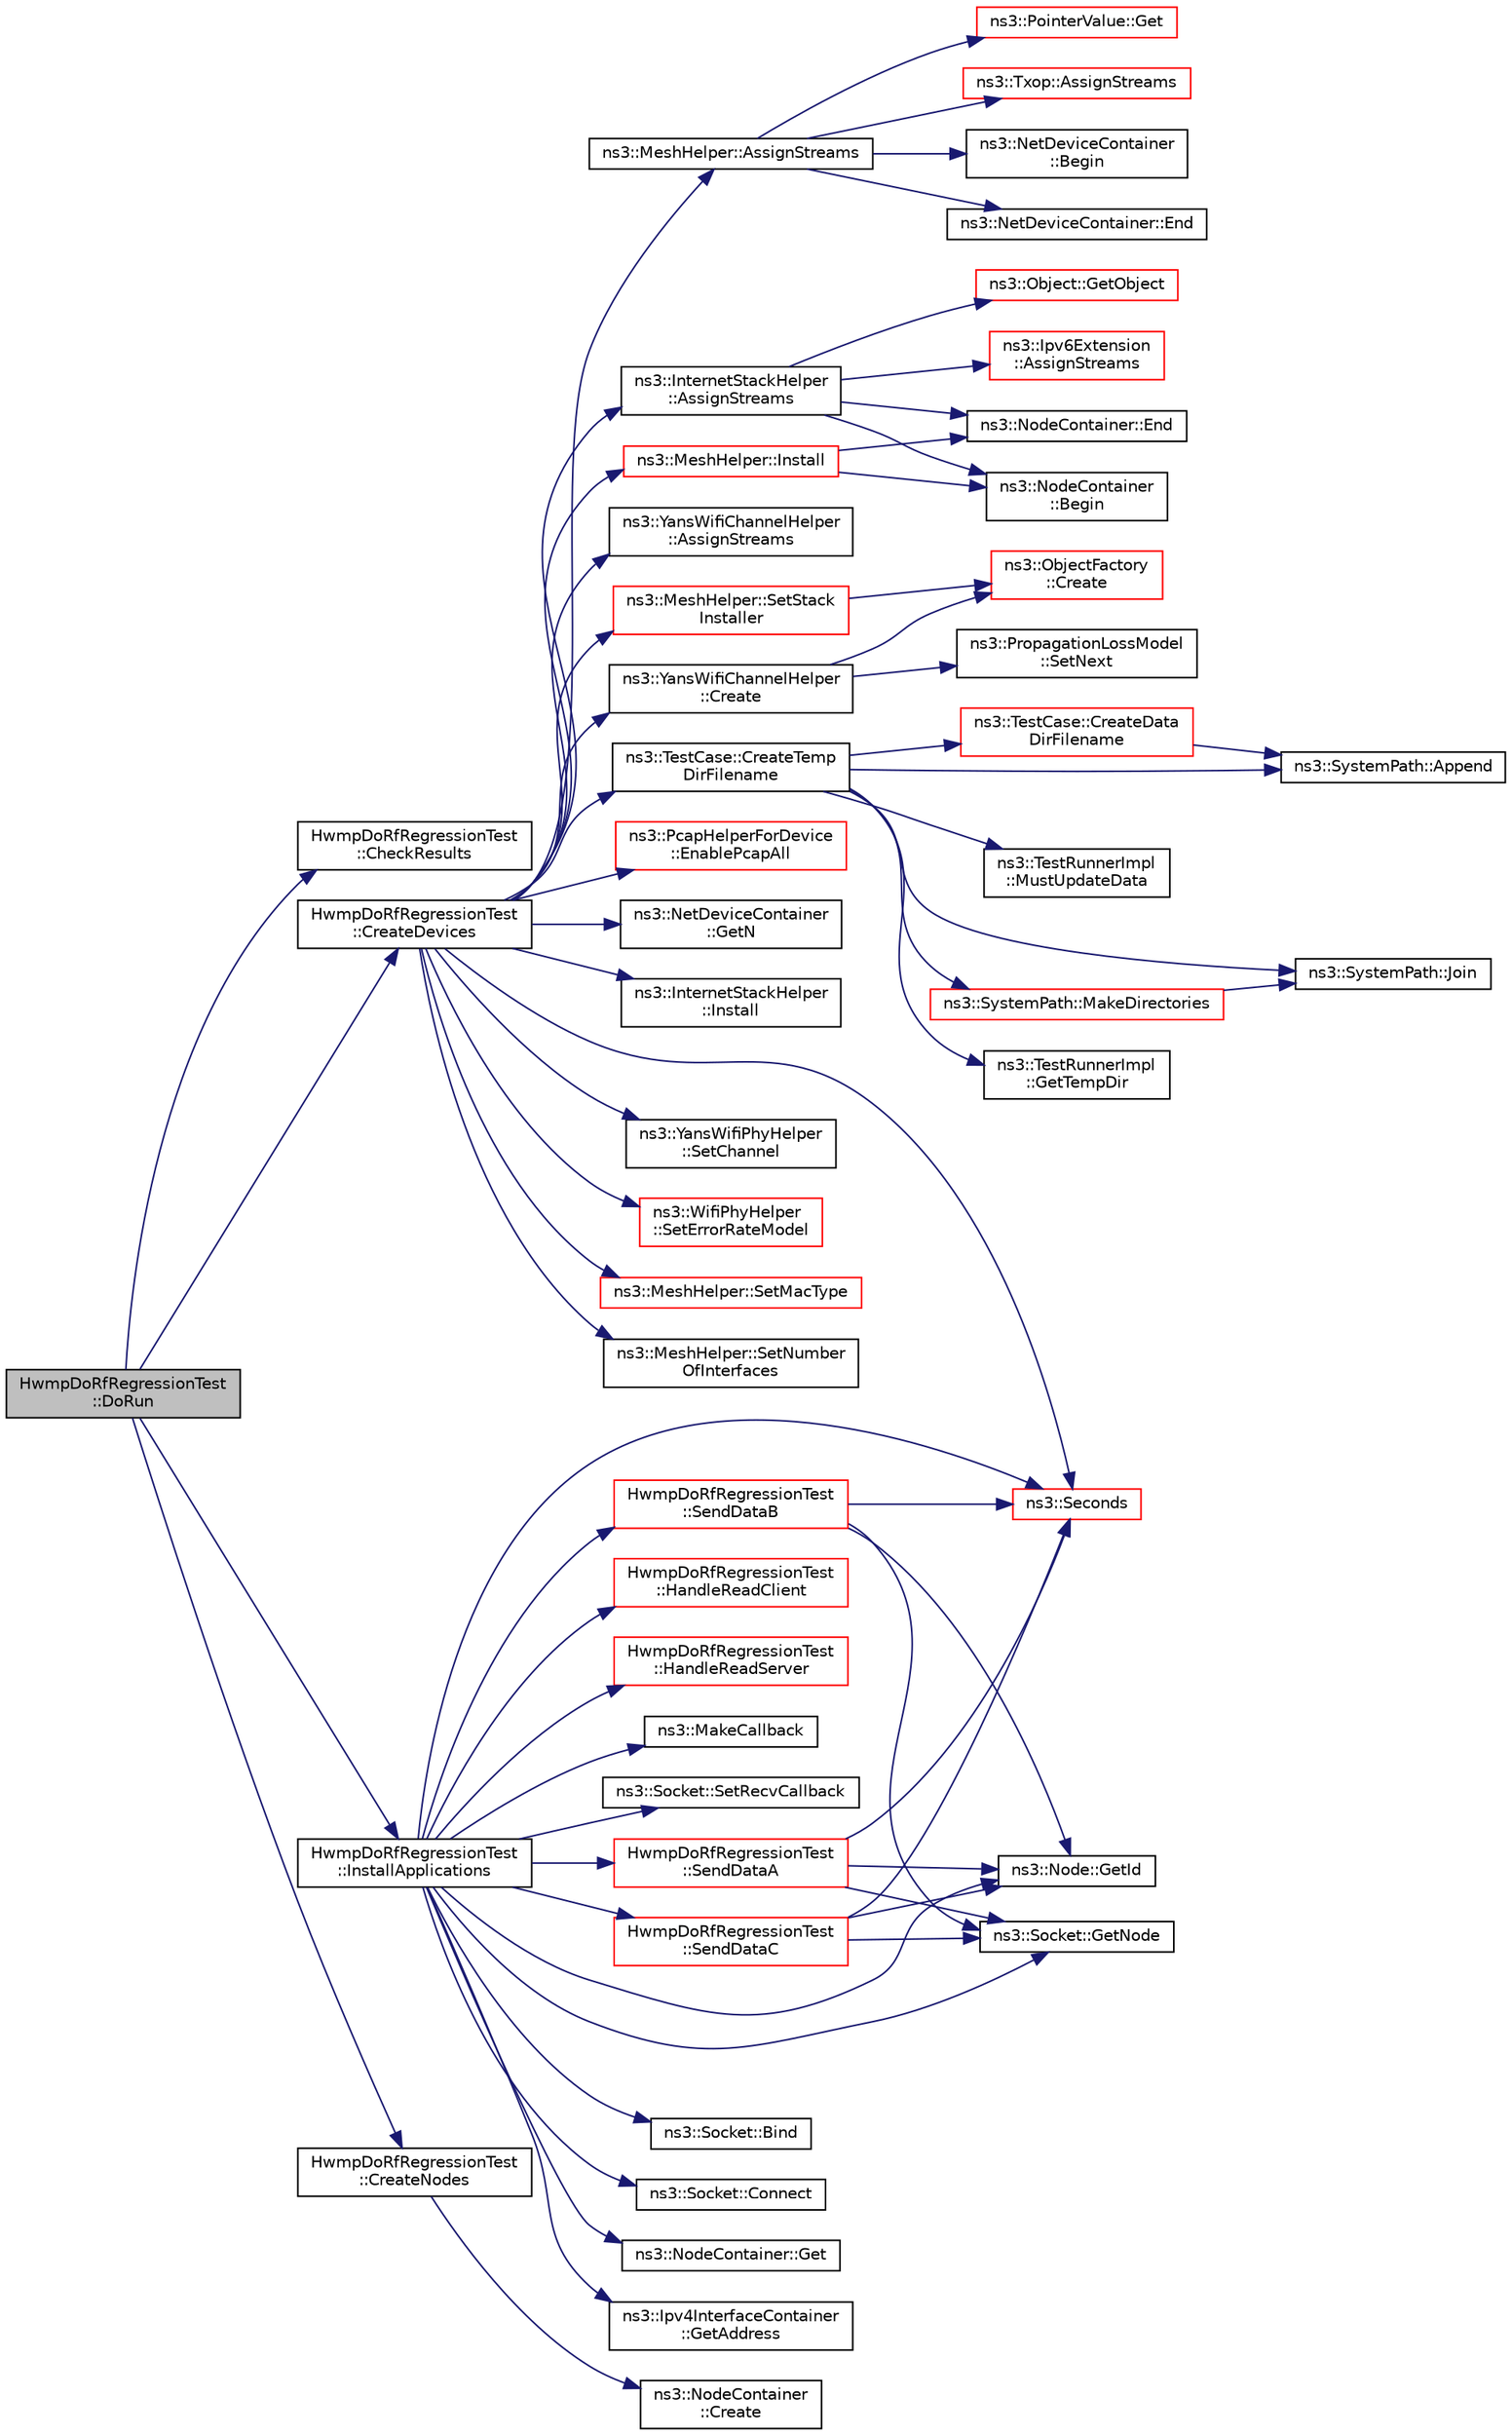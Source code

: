 digraph "HwmpDoRfRegressionTest::DoRun"
{
 // LATEX_PDF_SIZE
  edge [fontname="Helvetica",fontsize="10",labelfontname="Helvetica",labelfontsize="10"];
  node [fontname="Helvetica",fontsize="10",shape=record];
  rankdir="LR";
  Node1 [label="HwmpDoRfRegressionTest\l::DoRun",height=0.2,width=0.4,color="black", fillcolor="grey75", style="filled", fontcolor="black",tooltip="Implementation to actually run this TestCase."];
  Node1 -> Node2 [color="midnightblue",fontsize="10",style="solid",fontname="Helvetica"];
  Node2 [label="HwmpDoRfRegressionTest\l::CheckResults",height=0.2,width=0.4,color="black", fillcolor="white", style="filled",URL="$class_hwmp_do_rf_regression_test.html#a817fd52a29f0d5f0de634bbac4a05c8d",tooltip="Check results function."];
  Node1 -> Node3 [color="midnightblue",fontsize="10",style="solid",fontname="Helvetica"];
  Node3 [label="HwmpDoRfRegressionTest\l::CreateDevices",height=0.2,width=0.4,color="black", fillcolor="white", style="filled",URL="$class_hwmp_do_rf_regression_test.html#a55abac18467e059d3c39fa0de53bc436",tooltip="Create devices function."];
  Node3 -> Node4 [color="midnightblue",fontsize="10",style="solid",fontname="Helvetica"];
  Node4 [label="ns3::MeshHelper::AssignStreams",height=0.2,width=0.4,color="black", fillcolor="white", style="filled",URL="$classns3_1_1_mesh_helper.html#a93e9c88a375a86c621a494aafe68882e",tooltip="Assign a fixed random variable stream number to the random variables used by this model."];
  Node4 -> Node5 [color="midnightblue",fontsize="10",style="solid",fontname="Helvetica"];
  Node5 [label="ns3::Txop::AssignStreams",height=0.2,width=0.4,color="red", fillcolor="white", style="filled",URL="$classns3_1_1_txop.html#a126f23a1b95b7e22840e1128f0457981",tooltip="Assign a fixed random variable stream number to the random variables used by this model."];
  Node4 -> Node13 [color="midnightblue",fontsize="10",style="solid",fontname="Helvetica"];
  Node13 [label="ns3::NetDeviceContainer\l::Begin",height=0.2,width=0.4,color="black", fillcolor="white", style="filled",URL="$classns3_1_1_net_device_container.html#a4ddc336af319061f5b61c515f0453242",tooltip="Get an iterator which refers to the first NetDevice in the container."];
  Node4 -> Node14 [color="midnightblue",fontsize="10",style="solid",fontname="Helvetica"];
  Node14 [label="ns3::NetDeviceContainer::End",height=0.2,width=0.4,color="black", fillcolor="white", style="filled",URL="$classns3_1_1_net_device_container.html#a436d9df206570861f96c3f278eaccb92",tooltip="Get an iterator which indicates past-the-last NetDevice in the container."];
  Node4 -> Node15 [color="midnightblue",fontsize="10",style="solid",fontname="Helvetica"];
  Node15 [label="ns3::PointerValue::Get",height=0.2,width=0.4,color="red", fillcolor="white", style="filled",URL="$classns3_1_1_pointer_value.html#a13334c3a4ada0f439bdad5190a0994c7",tooltip=" "];
  Node3 -> Node17 [color="midnightblue",fontsize="10",style="solid",fontname="Helvetica"];
  Node17 [label="ns3::InternetStackHelper\l::AssignStreams",height=0.2,width=0.4,color="black", fillcolor="white", style="filled",URL="$classns3_1_1_internet_stack_helper.html#a63c904e832a2f17e036338db4aa2f1b8",tooltip="Assign a fixed random variable stream number to the random variables used by this model."];
  Node17 -> Node18 [color="midnightblue",fontsize="10",style="solid",fontname="Helvetica"];
  Node18 [label="ns3::Ipv6Extension\l::AssignStreams",height=0.2,width=0.4,color="red", fillcolor="white", style="filled",URL="$classns3_1_1_ipv6_extension.html#a2c69eb5dc7b06c5e96acc888a625b43e",tooltip="Assign a fixed random variable stream number to the random variables used by this model."];
  Node17 -> Node19 [color="midnightblue",fontsize="10",style="solid",fontname="Helvetica"];
  Node19 [label="ns3::NodeContainer\l::Begin",height=0.2,width=0.4,color="black", fillcolor="white", style="filled",URL="$classns3_1_1_node_container.html#a2bfe1f50688c96e0888b1907e1e2f324",tooltip="Get an iterator which refers to the first Node in the container."];
  Node17 -> Node20 [color="midnightblue",fontsize="10",style="solid",fontname="Helvetica"];
  Node20 [label="ns3::NodeContainer::End",height=0.2,width=0.4,color="black", fillcolor="white", style="filled",URL="$classns3_1_1_node_container.html#a4904853b5d3e86f622a2ef8b4e959e08",tooltip="Get an iterator which indicates past-the-last Node in the container."];
  Node17 -> Node21 [color="midnightblue",fontsize="10",style="solid",fontname="Helvetica"];
  Node21 [label="ns3::Object::GetObject",height=0.2,width=0.4,color="red", fillcolor="white", style="filled",URL="$classns3_1_1_object.html#ad21f5401ff705cd29c37f931ea3afc18",tooltip="Get a pointer to the requested aggregated Object."];
  Node3 -> Node36 [color="midnightblue",fontsize="10",style="solid",fontname="Helvetica"];
  Node36 [label="ns3::YansWifiChannelHelper\l::AssignStreams",height=0.2,width=0.4,color="black", fillcolor="white", style="filled",URL="$classns3_1_1_yans_wifi_channel_helper.html#ab409a15cfb8abb5195177625191e2584",tooltip="Assign a fixed random variable stream number to the random variables used by the channel."];
  Node3 -> Node37 [color="midnightblue",fontsize="10",style="solid",fontname="Helvetica"];
  Node37 [label="ns3::YansWifiChannelHelper\l::Create",height=0.2,width=0.4,color="black", fillcolor="white", style="filled",URL="$classns3_1_1_yans_wifi_channel_helper.html#a6bb01082fd42806a6b95e6684a4344d4",tooltip=" "];
  Node37 -> Node38 [color="midnightblue",fontsize="10",style="solid",fontname="Helvetica"];
  Node38 [label="ns3::ObjectFactory\l::Create",height=0.2,width=0.4,color="red", fillcolor="white", style="filled",URL="$classns3_1_1_object_factory.html#a52eda277f4aaab54266134ba48102ad7",tooltip="Create an Object instance of the configured TypeId."];
  Node37 -> Node59 [color="midnightblue",fontsize="10",style="solid",fontname="Helvetica"];
  Node59 [label="ns3::PropagationLossModel\l::SetNext",height=0.2,width=0.4,color="black", fillcolor="white", style="filled",URL="$classns3_1_1_propagation_loss_model.html#ac6d627f2eb09daa057de080615ac1013",tooltip="Enables a chain of loss models to act on the signal."];
  Node3 -> Node60 [color="midnightblue",fontsize="10",style="solid",fontname="Helvetica"];
  Node60 [label="ns3::TestCase::CreateTemp\lDirFilename",height=0.2,width=0.4,color="black", fillcolor="white", style="filled",URL="$classns3_1_1_test_case.html#a8a04695a6fb9ba0f89e28e9523963f88",tooltip="Construct the full path to a file in a temporary directory."];
  Node60 -> Node61 [color="midnightblue",fontsize="10",style="solid",fontname="Helvetica"];
  Node61 [label="ns3::SystemPath::Append",height=0.2,width=0.4,color="black", fillcolor="white", style="filled",URL="$group__systempath.html#gaaa5a530cee42c8eda7e4f4523ef7e1cd",tooltip="Join two file system path elements."];
  Node60 -> Node62 [color="midnightblue",fontsize="10",style="solid",fontname="Helvetica"];
  Node62 [label="ns3::TestCase::CreateData\lDirFilename",height=0.2,width=0.4,color="red", fillcolor="white", style="filled",URL="$classns3_1_1_test_case.html#a3e4d216ff392a43418f26bb3e5b0f16d",tooltip="Construct the full path to a file in the data directory."];
  Node62 -> Node61 [color="midnightblue",fontsize="10",style="solid",fontname="Helvetica"];
  Node60 -> Node71 [color="midnightblue",fontsize="10",style="solid",fontname="Helvetica"];
  Node71 [label="ns3::TestRunnerImpl\l::GetTempDir",height=0.2,width=0.4,color="black", fillcolor="white", style="filled",URL="$classns3_1_1_test_runner_impl.html#a413da13d382fe5a9ff0348ab387c950c",tooltip="Get the path to temporary directory."];
  Node60 -> Node66 [color="midnightblue",fontsize="10",style="solid",fontname="Helvetica"];
  Node66 [label="ns3::SystemPath::Join",height=0.2,width=0.4,color="black", fillcolor="white", style="filled",URL="$group__systempath.html#gab3212957e6b4f873ece3c6b8ed746d72",tooltip="Join a list of file system path directories into a single file system path."];
  Node60 -> Node72 [color="midnightblue",fontsize="10",style="solid",fontname="Helvetica"];
  Node72 [label="ns3::SystemPath::MakeDirectories",height=0.2,width=0.4,color="red", fillcolor="white", style="filled",URL="$group__systempath.html#ga9529f7530ba5d513c8811acc15743d24",tooltip="Create all the directories leading to path."];
  Node72 -> Node66 [color="midnightblue",fontsize="10",style="solid",fontname="Helvetica"];
  Node60 -> Node73 [color="midnightblue",fontsize="10",style="solid",fontname="Helvetica"];
  Node73 [label="ns3::TestRunnerImpl\l::MustUpdateData",height=0.2,width=0.4,color="black", fillcolor="white", style="filled",URL="$classns3_1_1_test_runner_impl.html#a20e2c15bf9a8d09147286a0ebfcb6805",tooltip="Check if this run should update the reference data."];
  Node3 -> Node74 [color="midnightblue",fontsize="10",style="solid",fontname="Helvetica"];
  Node74 [label="ns3::PcapHelperForDevice\l::EnablePcapAll",height=0.2,width=0.4,color="red", fillcolor="white", style="filled",URL="$classns3_1_1_pcap_helper_for_device.html#a4ab183a2512120200d4a0e5d8ececd49",tooltip="Enable pcap output on each device (which is of the appropriate type) in the set of all nodes created ..."];
  Node3 -> Node112 [color="midnightblue",fontsize="10",style="solid",fontname="Helvetica"];
  Node112 [label="ns3::NetDeviceContainer\l::GetN",height=0.2,width=0.4,color="black", fillcolor="white", style="filled",URL="$classns3_1_1_net_device_container.html#a44e6db6a23ab528c0a467e32a4046413",tooltip="Get the number of Ptr<NetDevice> stored in this container."];
  Node3 -> Node113 [color="midnightblue",fontsize="10",style="solid",fontname="Helvetica"];
  Node113 [label="ns3::MeshHelper::Install",height=0.2,width=0.4,color="red", fillcolor="white", style="filled",URL="$classns3_1_1_mesh_helper.html#aad0ab4cd70adc0f716489a725dac3acc",tooltip="Install 802.11s mesh device & protocols on given node list."];
  Node113 -> Node19 [color="midnightblue",fontsize="10",style="solid",fontname="Helvetica"];
  Node113 -> Node20 [color="midnightblue",fontsize="10",style="solid",fontname="Helvetica"];
  Node3 -> Node171 [color="midnightblue",fontsize="10",style="solid",fontname="Helvetica"];
  Node171 [label="ns3::InternetStackHelper\l::Install",height=0.2,width=0.4,color="black", fillcolor="white", style="filled",URL="$classns3_1_1_internet_stack_helper.html#a10e8d697dcd9153f1da11695cd08e713",tooltip="Aggregate implementations of the ns3::Ipv4, ns3::Ipv6, ns3::Udp, and ns3::Tcp classes onto the provid..."];
  Node3 -> Node123 [color="midnightblue",fontsize="10",style="solid",fontname="Helvetica"];
  Node123 [label="ns3::Seconds",height=0.2,width=0.4,color="red", fillcolor="white", style="filled",URL="$group__timecivil.html#ga33c34b816f8ff6628e33d5c8e9713b9e",tooltip="Construct a Time in the indicated unit."];
  Node3 -> Node172 [color="midnightblue",fontsize="10",style="solid",fontname="Helvetica"];
  Node172 [label="ns3::YansWifiPhyHelper\l::SetChannel",height=0.2,width=0.4,color="black", fillcolor="white", style="filled",URL="$classns3_1_1_yans_wifi_phy_helper.html#ad2e9a27587dd4ff320435c93cc2676de",tooltip=" "];
  Node3 -> Node173 [color="midnightblue",fontsize="10",style="solid",fontname="Helvetica"];
  Node173 [label="ns3::WifiPhyHelper\l::SetErrorRateModel",height=0.2,width=0.4,color="red", fillcolor="white", style="filled",URL="$classns3_1_1_wifi_phy_helper.html#a219d3ae5881842aa42ea341b985ce114",tooltip=" "];
  Node3 -> Node180 [color="midnightblue",fontsize="10",style="solid",fontname="Helvetica"];
  Node180 [label="ns3::MeshHelper::SetMacType",height=0.2,width=0.4,color="red", fillcolor="white", style="filled",URL="$classns3_1_1_mesh_helper.html#a549d568927a88e95a721f2be58232c10",tooltip=" "];
  Node3 -> Node181 [color="midnightblue",fontsize="10",style="solid",fontname="Helvetica"];
  Node181 [label="ns3::MeshHelper::SetNumber\lOfInterfaces",height=0.2,width=0.4,color="black", fillcolor="white", style="filled",URL="$classns3_1_1_mesh_helper.html#adfc08b62a8d6e835d0fbbac7a349ef5f",tooltip="Set a number of interfaces in a mesh network."];
  Node3 -> Node182 [color="midnightblue",fontsize="10",style="solid",fontname="Helvetica"];
  Node182 [label="ns3::MeshHelper::SetStack\lInstaller",height=0.2,width=0.4,color="red", fillcolor="white", style="filled",URL="$classns3_1_1_mesh_helper.html#ac1074aff829d0cde1659bdef572880ca",tooltip=" "];
  Node182 -> Node38 [color="midnightblue",fontsize="10",style="solid",fontname="Helvetica"];
  Node1 -> Node183 [color="midnightblue",fontsize="10",style="solid",fontname="Helvetica"];
  Node183 [label="HwmpDoRfRegressionTest\l::CreateNodes",height=0.2,width=0.4,color="black", fillcolor="white", style="filled",URL="$class_hwmp_do_rf_regression_test.html#adde366fa993704e5bbd41166cb417b82",tooltip="Create nodes function."];
  Node183 -> Node184 [color="midnightblue",fontsize="10",style="solid",fontname="Helvetica"];
  Node184 [label="ns3::NodeContainer\l::Create",height=0.2,width=0.4,color="black", fillcolor="white", style="filled",URL="$classns3_1_1_node_container.html#a787f059e2813e8b951cc6914d11dfe69",tooltip="Create n nodes and append pointers to them to the end of this NodeContainer."];
  Node1 -> Node185 [color="midnightblue",fontsize="10",style="solid",fontname="Helvetica"];
  Node185 [label="HwmpDoRfRegressionTest\l::InstallApplications",height=0.2,width=0.4,color="black", fillcolor="white", style="filled",URL="$class_hwmp_do_rf_regression_test.html#abf793b52b9897879d95442b67ba1b7ec",tooltip="Install application function."];
  Node185 -> Node186 [color="midnightblue",fontsize="10",style="solid",fontname="Helvetica"];
  Node186 [label="ns3::Socket::Bind",height=0.2,width=0.4,color="black", fillcolor="white", style="filled",URL="$classns3_1_1_socket.html#ada93439a43de2028b5a8fc6621dad482",tooltip="Allocate a local endpoint for this socket."];
  Node185 -> Node187 [color="midnightblue",fontsize="10",style="solid",fontname="Helvetica"];
  Node187 [label="ns3::Socket::Connect",height=0.2,width=0.4,color="black", fillcolor="white", style="filled",URL="$classns3_1_1_socket.html#a97f08aaf37b8fd7d4b5cad4dfdd4022a",tooltip="Initiate a connection to a remote host."];
  Node185 -> Node188 [color="midnightblue",fontsize="10",style="solid",fontname="Helvetica"];
  Node188 [label="ns3::NodeContainer::Get",height=0.2,width=0.4,color="black", fillcolor="white", style="filled",URL="$classns3_1_1_node_container.html#aff885e5a6b02ca4a27f5725de647d96e",tooltip="Get the Ptr<Node> stored in this container at a given index."];
  Node185 -> Node189 [color="midnightblue",fontsize="10",style="solid",fontname="Helvetica"];
  Node189 [label="ns3::Ipv4InterfaceContainer\l::GetAddress",height=0.2,width=0.4,color="black", fillcolor="white", style="filled",URL="$classns3_1_1_ipv4_interface_container.html#ae708067c27bd8019edd3c0311ff150b3",tooltip=" "];
  Node185 -> Node115 [color="midnightblue",fontsize="10",style="solid",fontname="Helvetica"];
  Node115 [label="ns3::Node::GetId",height=0.2,width=0.4,color="black", fillcolor="white", style="filled",URL="$classns3_1_1_node.html#a2ed8663077afcb8db519296b0ada6355",tooltip=" "];
  Node185 -> Node190 [color="midnightblue",fontsize="10",style="solid",fontname="Helvetica"];
  Node190 [label="ns3::Socket::GetNode",height=0.2,width=0.4,color="black", fillcolor="white", style="filled",URL="$classns3_1_1_socket.html#aba642ad4301c1df47befc0aa9afa2e48",tooltip="Return the node this socket is associated with."];
  Node185 -> Node191 [color="midnightblue",fontsize="10",style="solid",fontname="Helvetica"];
  Node191 [label="HwmpDoRfRegressionTest\l::HandleReadClient",height=0.2,width=0.4,color="red", fillcolor="white", style="filled",URL="$class_hwmp_do_rf_regression_test.html#a1834bb93146b264bf720a466262c0995",tooltip="Handle a packet reception."];
  Node185 -> Node193 [color="midnightblue",fontsize="10",style="solid",fontname="Helvetica"];
  Node193 [label="HwmpDoRfRegressionTest\l::HandleReadServer",height=0.2,width=0.4,color="red", fillcolor="white", style="filled",URL="$class_hwmp_do_rf_regression_test.html#a93ecf5fdb923124fa8d7fe67b59f8673",tooltip="Handle a packet reception."];
  Node185 -> Node118 [color="midnightblue",fontsize="10",style="solid",fontname="Helvetica"];
  Node118 [label="ns3::MakeCallback",height=0.2,width=0.4,color="black", fillcolor="white", style="filled",URL="$namespacens3.html#af1dde3c04374147fca0cfe3b0766d664",tooltip="Build Callbacks for class method members which take varying numbers of arguments and potentially retu..."];
  Node185 -> Node123 [color="midnightblue",fontsize="10",style="solid",fontname="Helvetica"];
  Node185 -> Node200 [color="midnightblue",fontsize="10",style="solid",fontname="Helvetica"];
  Node200 [label="HwmpDoRfRegressionTest\l::SendDataA",height=0.2,width=0.4,color="red", fillcolor="white", style="filled",URL="$class_hwmp_do_rf_regression_test.html#a10cd000646d6a6d09d08c02d3151c9fc",tooltip="Send data A."];
  Node200 -> Node115 [color="midnightblue",fontsize="10",style="solid",fontname="Helvetica"];
  Node200 -> Node190 [color="midnightblue",fontsize="10",style="solid",fontname="Helvetica"];
  Node200 -> Node123 [color="midnightblue",fontsize="10",style="solid",fontname="Helvetica"];
  Node185 -> Node203 [color="midnightblue",fontsize="10",style="solid",fontname="Helvetica"];
  Node203 [label="HwmpDoRfRegressionTest\l::SendDataB",height=0.2,width=0.4,color="red", fillcolor="white", style="filled",URL="$class_hwmp_do_rf_regression_test.html#a91c4736414815c8fd933dc2cf23146a6",tooltip="Send data B."];
  Node203 -> Node115 [color="midnightblue",fontsize="10",style="solid",fontname="Helvetica"];
  Node203 -> Node190 [color="midnightblue",fontsize="10",style="solid",fontname="Helvetica"];
  Node203 -> Node123 [color="midnightblue",fontsize="10",style="solid",fontname="Helvetica"];
  Node185 -> Node204 [color="midnightblue",fontsize="10",style="solid",fontname="Helvetica"];
  Node204 [label="HwmpDoRfRegressionTest\l::SendDataC",height=0.2,width=0.4,color="red", fillcolor="white", style="filled",URL="$class_hwmp_do_rf_regression_test.html#a55d04193b7d503995b91ac3fe6aa6fa4",tooltip="Send data C."];
  Node204 -> Node115 [color="midnightblue",fontsize="10",style="solid",fontname="Helvetica"];
  Node204 -> Node190 [color="midnightblue",fontsize="10",style="solid",fontname="Helvetica"];
  Node204 -> Node123 [color="midnightblue",fontsize="10",style="solid",fontname="Helvetica"];
  Node185 -> Node205 [color="midnightblue",fontsize="10",style="solid",fontname="Helvetica"];
  Node205 [label="ns3::Socket::SetRecvCallback",height=0.2,width=0.4,color="black", fillcolor="white", style="filled",URL="$classns3_1_1_socket.html#a243f7835ef1a85f9270fd3577e3a40da",tooltip="Notify application when new data is available to be read."];
}
